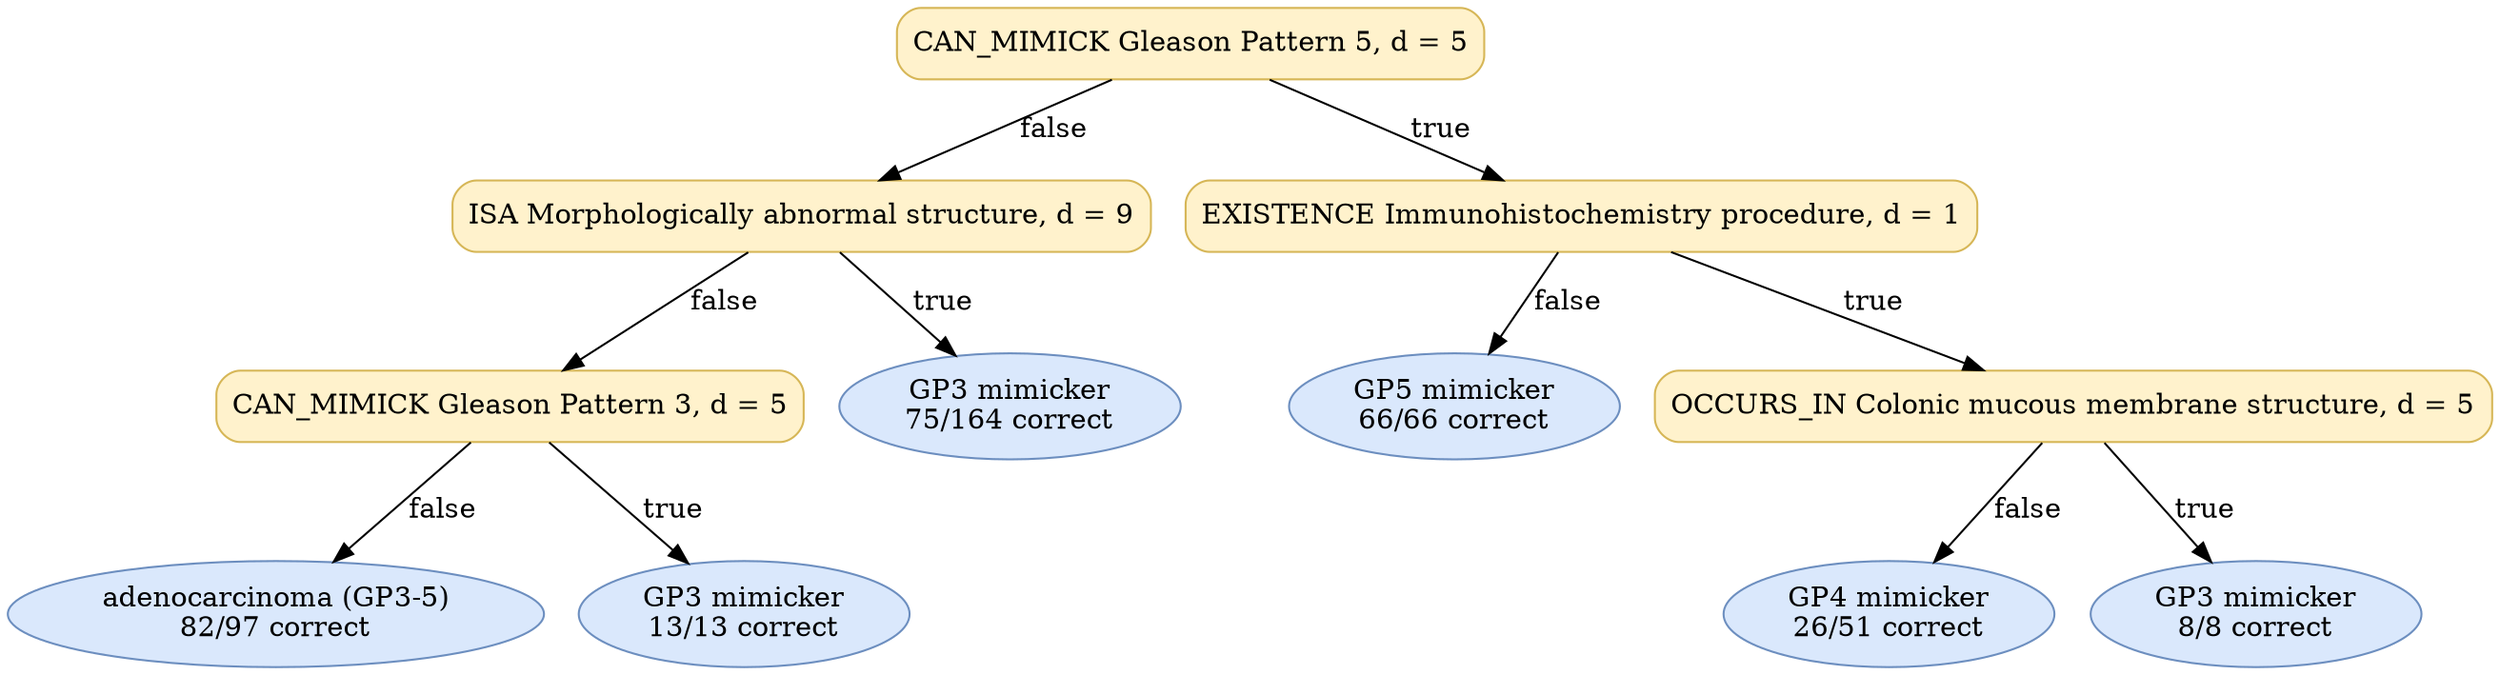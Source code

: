 digraph "DT" {
fontname="Times-Roman";
label="";
node [fontname="Times-Roman"];
Node1 [color="#D6B656", fillcolor="#FFF2CC", label="CAN_MIMICK Gleason Pattern 5, d = 5", shape="box", style="rounded,filled"];
Node2 [color="#D6B656", fillcolor="#FFF2CC", label="ISA Morphologically abnormal structure, d = 9", shape="box", style="rounded,filled"];
Node3 [color="#D6B656", fillcolor="#FFF2CC", label="CAN_MIMICK Gleason Pattern 3, d = 5", shape="box", style="rounded,filled"];
Node4 [color="#6C8EBF", fillcolor="#DAE8FC", label=<adenocarcinoma (GP3-5)<br/>82/97 correct>, shape="ellipse", style="rounded,filled"];
Node5 [color="#6C8EBF", fillcolor="#DAE8FC", label=<GP3 mimicker<br/>13/13 correct>, shape="ellipse", style="rounded,filled"];
Node6 [color="#6C8EBF", fillcolor="#DAE8FC", label=<GP3 mimicker<br/>75/164 correct>, shape="ellipse", style="rounded,filled"];
Node7 [color="#D6B656", fillcolor="#FFF2CC", label="EXISTENCE Immunohistochemistry procedure, d = 1", shape="box", style="rounded,filled"];
Node8 [color="#6C8EBF", fillcolor="#DAE8FC", label=<GP5 mimicker<br/>66/66 correct>, shape="ellipse", style="rounded,filled"];
Node9 [color="#D6B656", fillcolor="#FFF2CC", label="OCCURS_IN Colonic mucous membrane structure, d = 5", shape="box", style="rounded,filled"];
Node10 [color="#6C8EBF", fillcolor="#DAE8FC", label=<GP4 mimicker<br/>26/51 correct>, shape="ellipse", style="rounded,filled"];
Node11 [color="#6C8EBF", fillcolor="#DAE8FC", label=<GP3 mimicker<br/>8/8 correct>, shape="ellipse", style="rounded,filled"];
Node1 -> Node2  [key=0, label="false"];
Node1 -> Node7  [key=0, label="true"];
Node2 -> Node3  [key=0, label="false"];
Node2 -> Node6  [key=0, label="true"];
Node3 -> Node4  [key=0, label="false"];
Node3 -> Node5  [key=0, label="true"];
Node7 -> Node8  [key=0, label="false"];
Node7 -> Node9  [key=0, label="true"];
Node9 -> Node10  [key=0, label="false"];
Node9 -> Node11  [key=0, label="true"];
}
